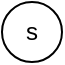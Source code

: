 <mxfile version="22.0.8" type="github">
  <diagram name="第 1 页" id="qhC1ln8y-PXlFm9_7ice">
    <mxGraphModel dx="244" dy="135" grid="1" gridSize="10" guides="1" tooltips="1" connect="1" arrows="1" fold="1" page="1" pageScale="1" pageWidth="827" pageHeight="1169" math="0" shadow="0">
      <root>
        <mxCell id="0" />
        <mxCell id="1" parent="0" />
        <mxCell id="YwIXSGErlY1rt-q2qCVS-1" value="s" style="ellipse;whiteSpace=wrap;html=1;aspect=fixed;" vertex="1" parent="1">
          <mxGeometry x="370" y="260" width="30" height="30" as="geometry" />
        </mxCell>
      </root>
    </mxGraphModel>
  </diagram>
</mxfile>
